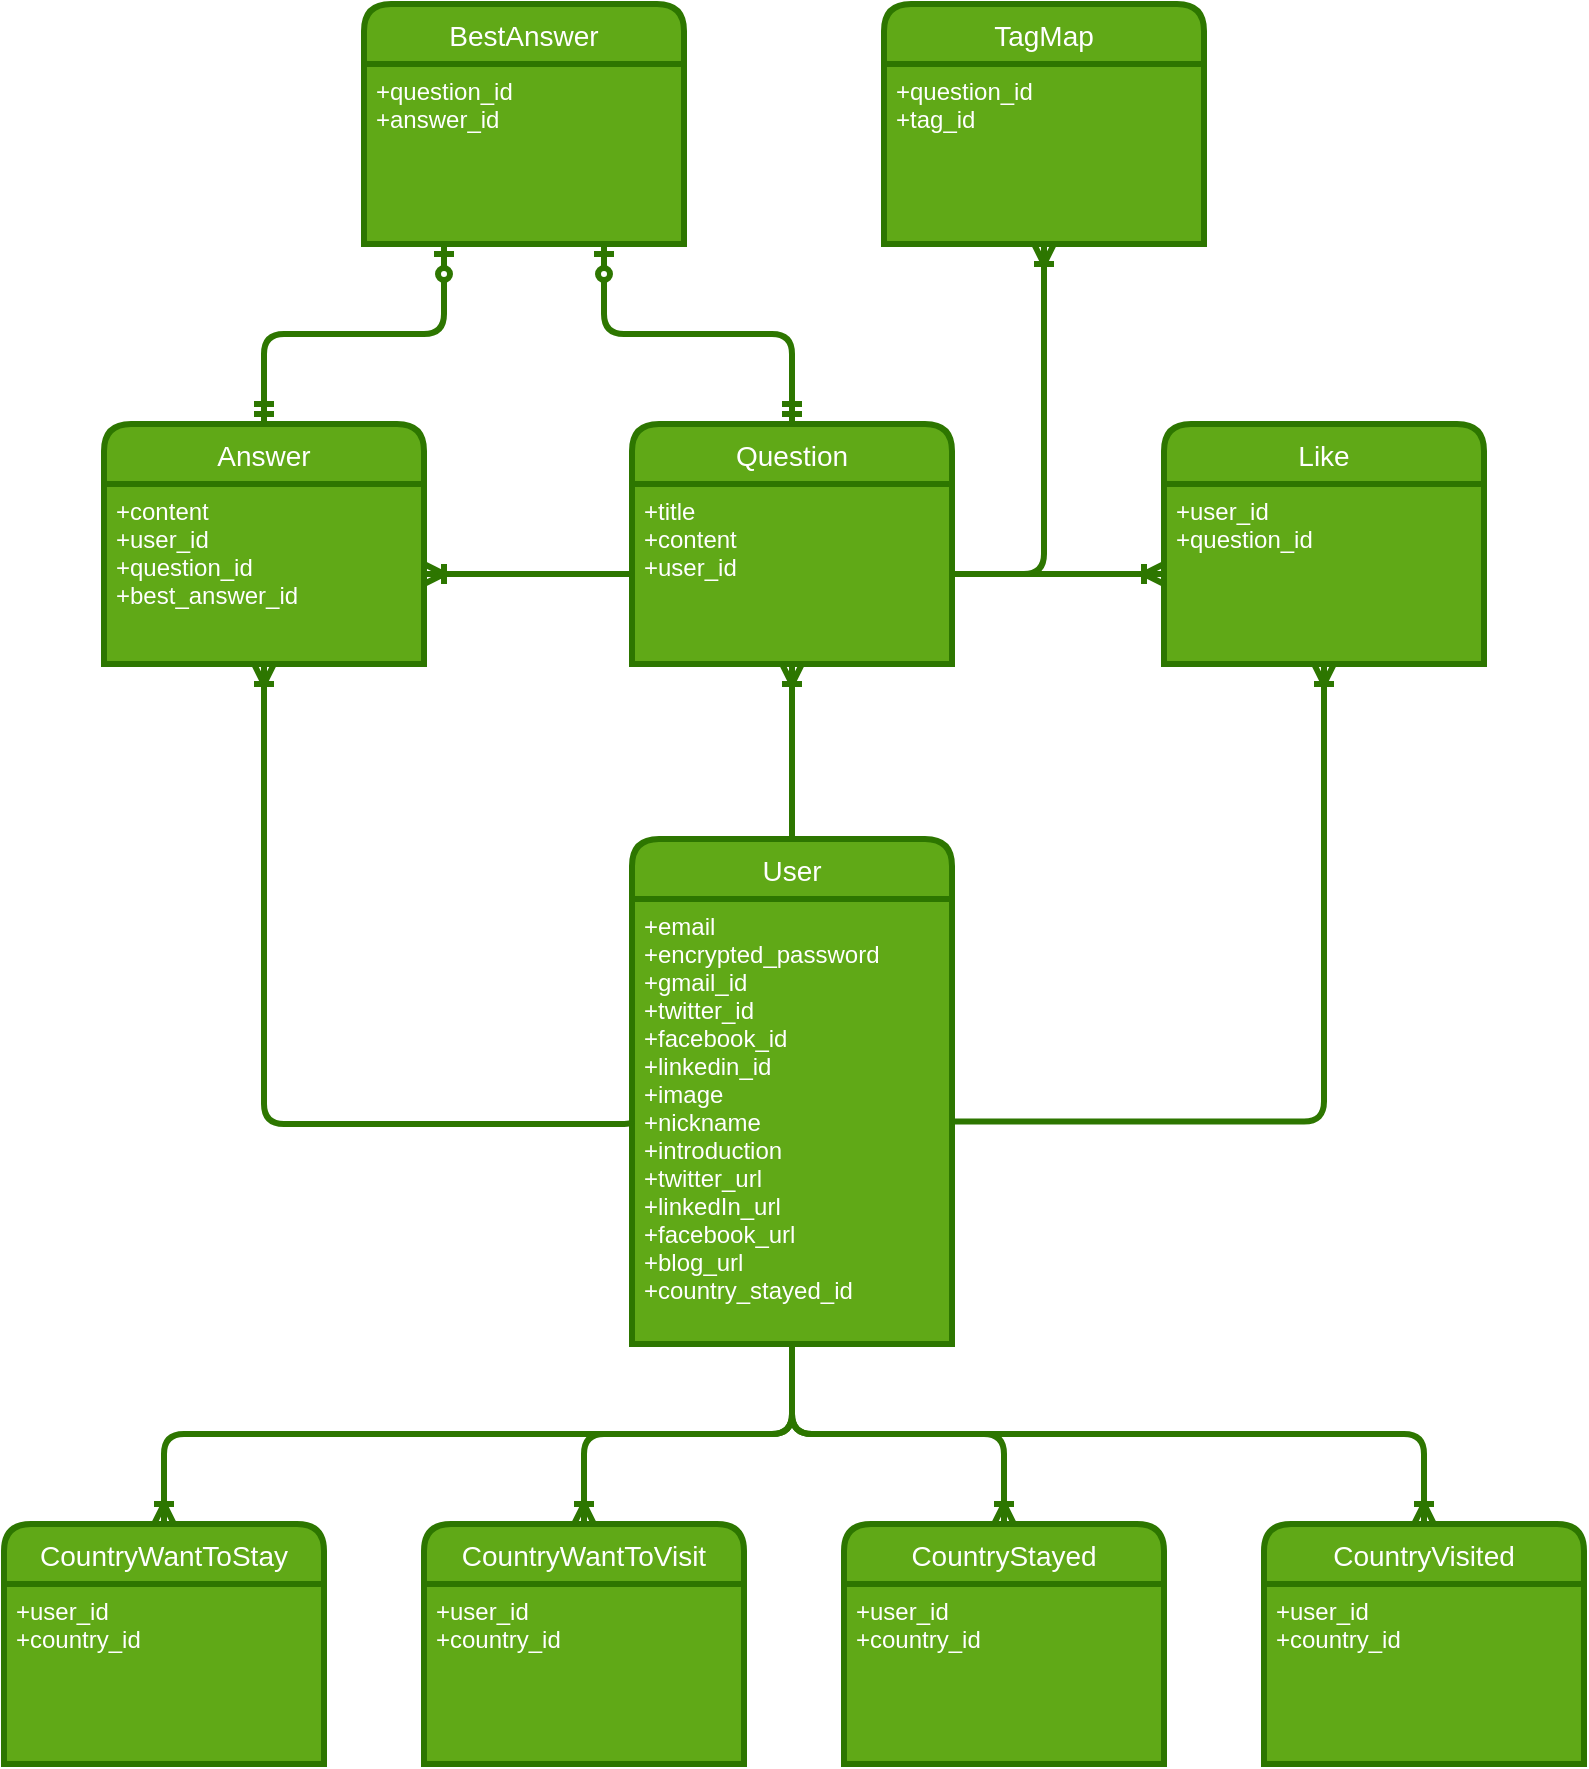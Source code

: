 <mxfile>
    <diagram id="qiUmzleVxSyFEGh_qLQs" name="ER図">
        <mxGraphModel dx="824" dy="663" grid="1" gridSize="10" guides="1" tooltips="1" connect="1" arrows="1" fold="1" page="1" pageScale="1" pageWidth="827" pageHeight="1169" background="#ffffff" math="0" shadow="0">
            <root>
                <mxCell id="0"/>
                <mxCell id="1" parent="0"/>
                <mxCell id="2" value="User" style="swimlane;childLayout=stackLayout;horizontal=1;startSize=30;horizontalStack=0;rounded=1;fontSize=14;fontStyle=0;strokeWidth=3;resizeParent=0;resizeLast=1;shadow=0;align=center;fillColor=#60a917;fontColor=#ffffff;strokeColor=#2D7600;" parent="1" vertex="1">
                    <mxGeometry x="334" y="487.5" width="160" height="252.5" as="geometry"/>
                </mxCell>
                <mxCell id="3" value="+email&#10;+encrypted_password&#10;+gmail_id&#10;+twitter_id&#10;+facebook_id&#10;+linkedin_id&#10;+image&#10;+nickname&#10;+introduction&#10;+twitter_url&#10;+linkedIn_url&#10;+facebook_url&#10;+blog_url&#10;+country_stayed_id&#10;" style="align=left;strokeColor=#2D7600;fillColor=#60a917;spacingLeft=4;fontSize=12;verticalAlign=top;resizable=0;rotatable=0;part=1;fontColor=#ffffff;strokeWidth=3;" parent="2" vertex="1">
                    <mxGeometry y="30" width="160" height="222.5" as="geometry"/>
                </mxCell>
                <mxCell id="4" value="Like" style="swimlane;childLayout=stackLayout;horizontal=1;startSize=30;horizontalStack=0;rounded=1;fontSize=14;fontStyle=0;strokeWidth=3;resizeParent=0;resizeLast=1;shadow=0;align=center;fillColor=#60a917;fontColor=#ffffff;strokeColor=#2D7600;" parent="1" vertex="1">
                    <mxGeometry x="600" y="280" width="160" height="120" as="geometry"/>
                </mxCell>
                <mxCell id="5" value="+user_id&#10;+question_id&#10;" style="align=left;strokeColor=#2D7600;fillColor=#60a917;spacingLeft=4;fontSize=12;verticalAlign=top;resizable=0;rotatable=0;part=1;fontColor=#ffffff;strokeWidth=3;" parent="4" vertex="1">
                    <mxGeometry y="30" width="160" height="90" as="geometry"/>
                </mxCell>
                <mxCell id="6" value="Question" style="swimlane;childLayout=stackLayout;horizontal=1;startSize=30;horizontalStack=0;rounded=1;fontSize=14;fontStyle=0;strokeWidth=3;resizeParent=0;resizeLast=1;shadow=0;align=center;fillColor=#60a917;fontColor=#ffffff;strokeColor=#2D7600;" parent="1" vertex="1">
                    <mxGeometry x="334" y="280" width="160" height="120" as="geometry"/>
                </mxCell>
                <mxCell id="7" value="+title&#10;+content&#10;+user_id" style="align=left;strokeColor=#2D7600;fillColor=#60a917;spacingLeft=4;fontSize=12;verticalAlign=top;resizable=0;rotatable=0;part=1;fontColor=#ffffff;strokeWidth=3;" parent="6" vertex="1">
                    <mxGeometry y="30" width="160" height="90" as="geometry"/>
                </mxCell>
                <mxCell id="8" value="Answer" style="swimlane;childLayout=stackLayout;horizontal=1;startSize=30;horizontalStack=0;rounded=1;fontSize=14;fontStyle=0;strokeWidth=3;resizeParent=0;resizeLast=1;shadow=0;align=center;fillColor=#60a917;fontColor=#ffffff;strokeColor=#2D7600;" parent="1" vertex="1">
                    <mxGeometry x="70" y="280" width="160" height="120" as="geometry"/>
                </mxCell>
                <mxCell id="9" value="+content&#10;+user_id&#10;+question_id&#10;+best_answer_id" style="align=left;strokeColor=#2D7600;fillColor=#60a917;spacingLeft=4;fontSize=12;verticalAlign=top;resizable=0;rotatable=0;part=1;fontColor=#ffffff;strokeWidth=3;" parent="8" vertex="1">
                    <mxGeometry y="30" width="160" height="90" as="geometry"/>
                </mxCell>
                <mxCell id="10" value="CountryVisited" style="swimlane;childLayout=stackLayout;horizontal=1;startSize=30;horizontalStack=0;rounded=1;fontSize=14;fontStyle=0;strokeWidth=3;resizeParent=0;resizeLast=1;shadow=0;align=center;fillColor=#60a917;fontColor=#ffffff;strokeColor=#2D7600;" parent="1" vertex="1">
                    <mxGeometry x="650" y="830" width="160" height="120" as="geometry"/>
                </mxCell>
                <mxCell id="11" value="+user_id&#10;+country_id" style="align=left;strokeColor=#2D7600;fillColor=#60a917;spacingLeft=4;fontSize=12;verticalAlign=top;resizable=0;rotatable=0;part=1;fontColor=#ffffff;strokeWidth=3;" parent="10" vertex="1">
                    <mxGeometry y="30" width="160" height="90" as="geometry"/>
                </mxCell>
                <mxCell id="12" value="CountryStayed" style="swimlane;childLayout=stackLayout;horizontal=1;startSize=30;horizontalStack=0;rounded=1;fontSize=14;fontStyle=0;strokeWidth=3;resizeParent=0;resizeLast=1;shadow=0;align=center;fillColor=#60a917;fontColor=#ffffff;strokeColor=#2D7600;" parent="1" vertex="1">
                    <mxGeometry x="440" y="830" width="160" height="120" as="geometry"/>
                </mxCell>
                <mxCell id="13" value="+user_id&#10;+country_id" style="align=left;strokeColor=#2D7600;fillColor=#60a917;spacingLeft=4;fontSize=12;verticalAlign=top;resizable=0;rotatable=0;part=1;fontColor=#ffffff;strokeWidth=3;" parent="12" vertex="1">
                    <mxGeometry y="30" width="160" height="90" as="geometry"/>
                </mxCell>
                <mxCell id="15" value="CountryWantToStay" style="swimlane;childLayout=stackLayout;horizontal=1;startSize=30;horizontalStack=0;rounded=1;fontSize=14;fontStyle=0;strokeWidth=3;resizeParent=0;resizeLast=1;shadow=0;align=center;fillColor=#60a917;fontColor=#ffffff;strokeColor=#2D7600;" parent="1" vertex="1">
                    <mxGeometry x="20" y="830" width="160" height="120" as="geometry"/>
                </mxCell>
                <mxCell id="16" value="+user_id&#10;+country_id" style="align=left;strokeColor=#2D7600;fillColor=#60a917;spacingLeft=4;fontSize=12;verticalAlign=top;resizable=0;rotatable=0;part=1;fontColor=#ffffff;strokeWidth=3;" parent="15" vertex="1">
                    <mxGeometry y="30" width="160" height="90" as="geometry"/>
                </mxCell>
                <mxCell id="17" value="TagMap" style="swimlane;childLayout=stackLayout;horizontal=1;startSize=30;horizontalStack=0;rounded=1;fontSize=14;fontStyle=0;strokeWidth=3;resizeParent=0;resizeLast=1;shadow=0;align=center;fillColor=#60a917;fontColor=#ffffff;strokeColor=#2D7600;" parent="1" vertex="1">
                    <mxGeometry x="460" y="70" width="160" height="120" as="geometry"/>
                </mxCell>
                <mxCell id="18" value="+question_id&#10;+tag_id" style="align=left;strokeColor=#2D7600;fillColor=#60a917;spacingLeft=4;fontSize=12;verticalAlign=top;resizable=0;rotatable=0;part=1;fontColor=#ffffff;strokeWidth=3;" parent="17" vertex="1">
                    <mxGeometry y="30" width="160" height="90" as="geometry"/>
                </mxCell>
                <mxCell id="20" value="" style="edgeStyle=entityRelationEdgeStyle;fontSize=12;html=1;endArrow=ERoneToMany;exitX=1;exitY=0.5;exitDx=0;exitDy=0;entryX=0;entryY=0.5;entryDx=0;entryDy=0;fillColor=#60a917;strokeColor=#2D7600;strokeWidth=3;" parent="1" source="7" target="5" edge="1">
                    <mxGeometry width="100" height="100" relative="1" as="geometry">
                        <mxPoint x="470" y="480" as="sourcePoint"/>
                        <mxPoint x="570" y="380" as="targetPoint"/>
                    </mxGeometry>
                </mxCell>
                <mxCell id="21" value="" style="edgeStyle=orthogonalEdgeStyle;fontSize=12;html=1;endArrow=ERoneToMany;exitX=1;exitY=0.5;exitDx=0;exitDy=0;entryX=0.5;entryY=1;entryDx=0;entryDy=0;fillColor=#60a917;strokeColor=#2D7600;strokeWidth=3;" parent="1" source="3" target="5" edge="1">
                    <mxGeometry width="100" height="100" relative="1" as="geometry">
                        <mxPoint x="530" y="520" as="sourcePoint"/>
                        <mxPoint x="636" y="520" as="targetPoint"/>
                    </mxGeometry>
                </mxCell>
                <mxCell id="25" value="" style="fontSize=12;html=1;endArrow=ERoneToMany;exitX=0.5;exitY=0;exitDx=0;exitDy=0;entryX=0.5;entryY=1;entryDx=0;entryDy=0;fillColor=#60a917;strokeColor=#2D7600;strokeWidth=3;" parent="1" source="2" target="6" edge="1">
                    <mxGeometry width="100" height="100" relative="1" as="geometry">
                        <mxPoint x="544" y="405" as="sourcePoint"/>
                        <mxPoint x="650" y="405" as="targetPoint"/>
                    </mxGeometry>
                </mxCell>
                <mxCell id="26" value="" style="fontSize=12;html=1;endArrow=ERoneToMany;exitX=1;exitY=0.5;exitDx=0;exitDy=0;entryX=0.5;entryY=1;entryDx=0;entryDy=0;fillColor=#60a917;strokeColor=#2D7600;strokeWidth=3;edgeStyle=orthogonalEdgeStyle;" parent="1" source="7" target="18" edge="1">
                    <mxGeometry width="100" height="100" relative="1" as="geometry">
                        <mxPoint x="210" y="450" as="sourcePoint"/>
                        <mxPoint x="316" y="450" as="targetPoint"/>
                    </mxGeometry>
                </mxCell>
                <mxCell id="28" value="CountryWantToVisit" style="swimlane;childLayout=stackLayout;horizontal=1;startSize=30;horizontalStack=0;rounded=1;fontSize=14;fontStyle=0;strokeWidth=3;resizeParent=0;resizeLast=1;shadow=0;align=center;fillColor=#60a917;fontColor=#ffffff;strokeColor=#2D7600;" parent="1" vertex="1">
                    <mxGeometry x="230" y="830" width="160" height="120" as="geometry"/>
                </mxCell>
                <mxCell id="29" value="+user_id&#10;+country_id" style="align=left;strokeColor=#2D7600;fillColor=#60a917;spacingLeft=4;fontSize=12;verticalAlign=top;resizable=0;rotatable=0;part=1;fontColor=#ffffff;strokeWidth=3;" parent="28" vertex="1">
                    <mxGeometry y="30" width="160" height="90" as="geometry"/>
                </mxCell>
                <mxCell id="1zGDtQeFoRppfN-MJXGJ-34" value="" style="edgeStyle=entityRelationEdgeStyle;fontSize=12;html=1;endArrow=ERoneToMany;entryX=1;entryY=0.5;entryDx=0;entryDy=0;fillColor=#60a917;strokeColor=#2D7600;strokeWidth=3;exitX=0;exitY=0.5;exitDx=0;exitDy=0;" edge="1" parent="1" source="7" target="9">
                    <mxGeometry width="100" height="100" relative="1" as="geometry">
                        <mxPoint x="270" y="390" as="sourcePoint"/>
                        <mxPoint x="610" y="365" as="targetPoint"/>
                    </mxGeometry>
                </mxCell>
                <mxCell id="1zGDtQeFoRppfN-MJXGJ-36" value="BestAnswer" style="swimlane;childLayout=stackLayout;horizontal=1;startSize=30;horizontalStack=0;rounded=1;fontSize=14;fontStyle=0;strokeWidth=3;resizeParent=0;resizeLast=1;shadow=0;align=center;fillColor=#60a917;fontColor=#ffffff;strokeColor=#2D7600;" vertex="1" parent="1">
                    <mxGeometry x="200" y="70" width="160" height="120" as="geometry"/>
                </mxCell>
                <mxCell id="1zGDtQeFoRppfN-MJXGJ-37" value="+question_id&#10;+answer_id" style="align=left;strokeColor=#2D7600;fillColor=#60a917;spacingLeft=4;fontSize=12;verticalAlign=top;resizable=0;rotatable=0;part=1;fontColor=#ffffff;strokeWidth=3;" vertex="1" parent="1zGDtQeFoRppfN-MJXGJ-36">
                    <mxGeometry y="30" width="160" height="90" as="geometry"/>
                </mxCell>
                <mxCell id="1zGDtQeFoRppfN-MJXGJ-41" value="" style="edgeStyle=orthogonalEdgeStyle;fontSize=12;html=1;endArrow=ERzeroToOne;startArrow=ERmandOne;strokeColor=#2D7600;strokeWidth=3;entryX=0.25;entryY=1;entryDx=0;entryDy=0;exitX=0.5;exitY=0;exitDx=0;exitDy=0;endFill=0;" edge="1" parent="1" source="8" target="1zGDtQeFoRppfN-MJXGJ-37">
                    <mxGeometry width="100" height="100" relative="1" as="geometry">
                        <mxPoint x="250" y="320" as="sourcePoint"/>
                        <mxPoint x="350" y="220" as="targetPoint"/>
                    </mxGeometry>
                </mxCell>
                <mxCell id="1zGDtQeFoRppfN-MJXGJ-42" value="" style="edgeStyle=orthogonalEdgeStyle;fontSize=12;html=1;endArrow=ERzeroToOne;startArrow=ERmandOne;strokeColor=#2D7600;strokeWidth=3;entryX=0.75;entryY=1;entryDx=0;entryDy=0;exitX=0.5;exitY=0;exitDx=0;exitDy=0;endFill=0;" edge="1" parent="1" source="6" target="1zGDtQeFoRppfN-MJXGJ-36">
                    <mxGeometry width="100" height="100" relative="1" as="geometry">
                        <mxPoint x="160" y="290.0" as="sourcePoint"/>
                        <mxPoint x="250" y="200.0" as="targetPoint"/>
                    </mxGeometry>
                </mxCell>
                <mxCell id="1zGDtQeFoRppfN-MJXGJ-43" value="" style="fontSize=12;html=1;endArrow=ERoneToMany;entryX=0.5;entryY=1;entryDx=0;entryDy=0;fillColor=#60a917;strokeColor=#2D7600;strokeWidth=3;edgeStyle=orthogonalEdgeStyle;exitX=0;exitY=0.5;exitDx=0;exitDy=0;" edge="1" parent="1" source="3" target="8">
                    <mxGeometry width="100" height="100" relative="1" as="geometry">
                        <mxPoint x="270" y="550" as="sourcePoint"/>
                        <mxPoint x="424" y="410" as="targetPoint"/>
                        <Array as="points">
                            <mxPoint x="334" y="630"/>
                            <mxPoint x="150" y="630"/>
                        </Array>
                    </mxGeometry>
                </mxCell>
                <mxCell id="1zGDtQeFoRppfN-MJXGJ-45" value="" style="fontSize=12;html=1;endArrow=ERoneToMany;exitX=0.5;exitY=1;exitDx=0;exitDy=0;fillColor=#60a917;strokeColor=#2D7600;strokeWidth=3;entryX=0.5;entryY=0;entryDx=0;entryDy=0;edgeStyle=orthogonalEdgeStyle;" edge="1" parent="1" source="2" target="15">
                    <mxGeometry width="100" height="100" relative="1" as="geometry">
                        <mxPoint x="424" y="767.5" as="sourcePoint"/>
                        <mxPoint x="414" y="800" as="targetPoint"/>
                    </mxGeometry>
                </mxCell>
                <mxCell id="1zGDtQeFoRppfN-MJXGJ-46" value="" style="fontSize=12;html=1;endArrow=ERoneToMany;exitX=0.5;exitY=1;exitDx=0;exitDy=0;fillColor=#60a917;strokeColor=#2D7600;strokeWidth=3;entryX=0.5;entryY=0;entryDx=0;entryDy=0;edgeStyle=orthogonalEdgeStyle;" edge="1" parent="1" source="3" target="10">
                    <mxGeometry width="100" height="100" relative="1" as="geometry">
                        <mxPoint x="424" y="750" as="sourcePoint"/>
                        <mxPoint x="110" y="840" as="targetPoint"/>
                    </mxGeometry>
                </mxCell>
                <mxCell id="1zGDtQeFoRppfN-MJXGJ-47" value="" style="fontSize=12;html=1;endArrow=ERoneToMany;exitX=0.5;exitY=1;exitDx=0;exitDy=0;fillColor=#60a917;strokeColor=#2D7600;strokeWidth=3;entryX=0.5;entryY=0;entryDx=0;entryDy=0;edgeStyle=orthogonalEdgeStyle;" edge="1" parent="1" source="3" target="12">
                    <mxGeometry width="100" height="100" relative="1" as="geometry">
                        <mxPoint x="424" y="750" as="sourcePoint"/>
                        <mxPoint x="740" y="840" as="targetPoint"/>
                    </mxGeometry>
                </mxCell>
                <mxCell id="1zGDtQeFoRppfN-MJXGJ-48" value="" style="fontSize=12;html=1;endArrow=ERoneToMany;exitX=0.5;exitY=1;exitDx=0;exitDy=0;fillColor=#60a917;strokeColor=#2D7600;strokeWidth=3;entryX=0.5;entryY=0;entryDx=0;entryDy=0;edgeStyle=orthogonalEdgeStyle;" edge="1" parent="1" source="3" target="28">
                    <mxGeometry width="100" height="100" relative="1" as="geometry">
                        <mxPoint x="424" y="750" as="sourcePoint"/>
                        <mxPoint x="530" y="840" as="targetPoint"/>
                    </mxGeometry>
                </mxCell>
            </root>
        </mxGraphModel>
    </diagram>
    <diagram id="0szNG2PXr4jZHRRXtkpP" name="画面遷移図">
        <mxGraphModel dx="659" dy="530" grid="1" gridSize="10" guides="1" tooltips="1" connect="1" arrows="1" fold="1" page="1" pageScale="1" pageWidth="827" pageHeight="1169" background="#FFFFFF" math="0" shadow="0">
            <root>
                <mxCell id="Dq4IX0JewHw1KgRx_MD5-0"/>
                <mxCell id="Dq4IX0JewHw1KgRx_MD5-1" parent="Dq4IX0JewHw1KgRx_MD5-0"/>
                <mxCell id="-RGdga0m6GdhxUIzjlZt-9" style="edgeStyle=orthogonalEdgeStyle;html=1;exitX=1;exitY=0.5;exitDx=0;exitDy=0;entryX=0;entryY=0.5;entryDx=0;entryDy=0;fontColor=#000000;endArrow=none;endFill=0;strokeColor=#666666;strokeWidth=2;" edge="1" parent="Dq4IX0JewHw1KgRx_MD5-1" source="-RGdga0m6GdhxUIzjlZt-0" target="-RGdga0m6GdhxUIzjlZt-1">
                    <mxGeometry relative="1" as="geometry"/>
                </mxCell>
                <mxCell id="-RGdga0m6GdhxUIzjlZt-0" value="&lt;font color=&quot;#000000&quot;&gt;トップページ&lt;/font&gt;" style="rounded=1;whiteSpace=wrap;html=1;fillColor=#CCCCCC;strokeColor=#000000;" vertex="1" parent="Dq4IX0JewHw1KgRx_MD5-1">
                    <mxGeometry x="30" y="40" width="90" height="40" as="geometry"/>
                </mxCell>
                <mxCell id="-RGdga0m6GdhxUIzjlZt-1" value="&lt;font color=&quot;#000000&quot;&gt;ユーザーログインページ&lt;/font&gt;" style="rounded=1;whiteSpace=wrap;html=1;fillColor=#CCCCCC;strokeColor=#000000;" vertex="1" parent="Dq4IX0JewHw1KgRx_MD5-1">
                    <mxGeometry x="180" y="40" width="140" height="40" as="geometry"/>
                </mxCell>
                <mxCell id="-RGdga0m6GdhxUIzjlZt-5" value="&lt;font color=&quot;#000000&quot;&gt;ユーザー新規登録ページ&lt;/font&gt;" style="rounded=1;whiteSpace=wrap;html=1;fillColor=#CCCCCC;strokeColor=#000000;" vertex="1" parent="Dq4IX0JewHw1KgRx_MD5-1">
                    <mxGeometry x="180" y="110" width="140" height="40" as="geometry"/>
                </mxCell>
                <mxCell id="-RGdga0m6GdhxUIzjlZt-6" value="&lt;font color=&quot;#000000&quot;&gt;ユーザーマイページ&lt;/font&gt;" style="rounded=1;whiteSpace=wrap;html=1;fillColor=#CCCCCC;strokeColor=#000000;" vertex="1" parent="Dq4IX0JewHw1KgRx_MD5-1">
                    <mxGeometry x="180" y="180" width="140" height="40" as="geometry"/>
                </mxCell>
                <mxCell id="-RGdga0m6GdhxUIzjlZt-7" value="&lt;font color=&quot;#000000&quot;&gt;質問投稿ページ&lt;/font&gt;" style="rounded=1;whiteSpace=wrap;html=1;fillColor=#CCCCCC;strokeColor=#000000;" vertex="1" parent="Dq4IX0JewHw1KgRx_MD5-1">
                    <mxGeometry x="180" y="250" width="140" height="40" as="geometry"/>
                </mxCell>
                <mxCell id="-RGdga0m6GdhxUIzjlZt-8" value="&lt;font color=&quot;#000000&quot;&gt;質問詳細ページ&lt;/font&gt;" style="rounded=1;whiteSpace=wrap;html=1;fillColor=#CCCCCC;strokeColor=#000000;" vertex="1" parent="Dq4IX0JewHw1KgRx_MD5-1">
                    <mxGeometry x="180" y="320" width="140" height="40" as="geometry"/>
                </mxCell>
                <mxCell id="-RGdga0m6GdhxUIzjlZt-10" style="edgeStyle=orthogonalEdgeStyle;html=1;exitX=1;exitY=0.5;exitDx=0;exitDy=0;entryX=0;entryY=0.5;entryDx=0;entryDy=0;fontColor=#000000;endArrow=none;endFill=0;strokeColor=#666666;strokeWidth=2;" edge="1" parent="Dq4IX0JewHw1KgRx_MD5-1" source="-RGdga0m6GdhxUIzjlZt-0" target="-RGdga0m6GdhxUIzjlZt-8">
                    <mxGeometry relative="1" as="geometry">
                        <mxPoint x="130" y="70" as="sourcePoint"/>
                        <mxPoint x="190" y="70" as="targetPoint"/>
                    </mxGeometry>
                </mxCell>
                <mxCell id="-RGdga0m6GdhxUIzjlZt-11" style="edgeStyle=orthogonalEdgeStyle;html=1;exitX=1;exitY=0.5;exitDx=0;exitDy=0;entryX=0;entryY=0.5;entryDx=0;entryDy=0;fontColor=#000000;endArrow=none;endFill=0;strokeColor=#666666;strokeWidth=2;" edge="1" parent="Dq4IX0JewHw1KgRx_MD5-1" source="-RGdga0m6GdhxUIzjlZt-0" target="-RGdga0m6GdhxUIzjlZt-5">
                    <mxGeometry relative="1" as="geometry">
                        <mxPoint x="130" y="70" as="sourcePoint"/>
                        <mxPoint x="190" y="350" as="targetPoint"/>
                    </mxGeometry>
                </mxCell>
                <mxCell id="-RGdga0m6GdhxUIzjlZt-12" style="edgeStyle=orthogonalEdgeStyle;html=1;exitX=1;exitY=0.5;exitDx=0;exitDy=0;entryX=0;entryY=0.5;entryDx=0;entryDy=0;fontColor=#000000;endArrow=none;endFill=0;strokeColor=#666666;strokeWidth=2;" edge="1" parent="Dq4IX0JewHw1KgRx_MD5-1" source="-RGdga0m6GdhxUIzjlZt-0" target="-RGdga0m6GdhxUIzjlZt-6">
                    <mxGeometry relative="1" as="geometry">
                        <mxPoint x="130" y="70" as="sourcePoint"/>
                        <mxPoint x="190" y="140" as="targetPoint"/>
                    </mxGeometry>
                </mxCell>
                <mxCell id="-RGdga0m6GdhxUIzjlZt-13" style="edgeStyle=orthogonalEdgeStyle;html=1;exitX=1;exitY=0.5;exitDx=0;exitDy=0;entryX=0;entryY=0.5;entryDx=0;entryDy=0;fontColor=#000000;endArrow=none;endFill=0;strokeColor=#666666;strokeWidth=2;" edge="1" parent="Dq4IX0JewHw1KgRx_MD5-1" source="-RGdga0m6GdhxUIzjlZt-0" target="-RGdga0m6GdhxUIzjlZt-7">
                    <mxGeometry relative="1" as="geometry">
                        <mxPoint x="140" y="80" as="sourcePoint"/>
                        <mxPoint x="200" y="150" as="targetPoint"/>
                    </mxGeometry>
                </mxCell>
                <mxCell id="-RGdga0m6GdhxUIzjlZt-14" value="&lt;font color=&quot;#000000&quot;&gt;質問編集ページ&lt;/font&gt;" style="rounded=1;whiteSpace=wrap;html=1;fillColor=#CCCCCC;strokeColor=#000000;" vertex="1" parent="Dq4IX0JewHw1KgRx_MD5-1">
                    <mxGeometry x="380" y="280" width="140" height="40" as="geometry"/>
                </mxCell>
                <mxCell id="-RGdga0m6GdhxUIzjlZt-15" value="&lt;font color=&quot;#000000&quot;&gt;回答編集ページ&lt;/font&gt;" style="rounded=1;whiteSpace=wrap;html=1;fillColor=#CCCCCC;strokeColor=#000000;" vertex="1" parent="Dq4IX0JewHw1KgRx_MD5-1">
                    <mxGeometry x="380" y="360" width="140" height="40" as="geometry"/>
                </mxCell>
                <mxCell id="-RGdga0m6GdhxUIzjlZt-16" value="&lt;font color=&quot;#000000&quot;&gt;プロフィール編集ページ&lt;/font&gt;" style="rounded=1;whiteSpace=wrap;html=1;fillColor=#CCCCCC;strokeColor=#000000;" vertex="1" parent="Dq4IX0JewHw1KgRx_MD5-1">
                    <mxGeometry x="380" y="140" width="140" height="40" as="geometry"/>
                </mxCell>
                <mxCell id="-RGdga0m6GdhxUIzjlZt-17" style="edgeStyle=orthogonalEdgeStyle;html=1;exitX=1;exitY=0.5;exitDx=0;exitDy=0;entryX=0;entryY=0.5;entryDx=0;entryDy=0;fontColor=#000000;endArrow=none;endFill=0;strokeColor=#666666;strokeWidth=2;" edge="1" parent="Dq4IX0JewHw1KgRx_MD5-1" source="-RGdga0m6GdhxUIzjlZt-6" target="-RGdga0m6GdhxUIzjlZt-16">
                    <mxGeometry relative="1" as="geometry">
                        <mxPoint x="320" y="199.5" as="sourcePoint"/>
                        <mxPoint x="380" y="199.5" as="targetPoint"/>
                    </mxGeometry>
                </mxCell>
                <mxCell id="-RGdga0m6GdhxUIzjlZt-19" style="edgeStyle=orthogonalEdgeStyle;html=1;exitX=1;exitY=0.5;exitDx=0;exitDy=0;entryX=0;entryY=0.5;entryDx=0;entryDy=0;fontColor=#000000;endArrow=none;endFill=0;strokeColor=#666666;strokeWidth=2;" edge="1" parent="Dq4IX0JewHw1KgRx_MD5-1" source="-RGdga0m6GdhxUIzjlZt-8" target="-RGdga0m6GdhxUIzjlZt-14">
                    <mxGeometry relative="1" as="geometry">
                        <mxPoint x="330" y="210" as="sourcePoint"/>
                        <mxPoint x="390" y="210" as="targetPoint"/>
                    </mxGeometry>
                </mxCell>
                <mxCell id="-RGdga0m6GdhxUIzjlZt-20" style="edgeStyle=orthogonalEdgeStyle;html=1;exitX=1;exitY=0.5;exitDx=0;exitDy=0;entryX=0;entryY=0.5;entryDx=0;entryDy=0;fontColor=#000000;endArrow=none;endFill=0;strokeColor=#666666;strokeWidth=2;" edge="1" parent="Dq4IX0JewHw1KgRx_MD5-1" source="-RGdga0m6GdhxUIzjlZt-8" target="-RGdga0m6GdhxUIzjlZt-15">
                    <mxGeometry relative="1" as="geometry">
                        <mxPoint x="340" y="220" as="sourcePoint"/>
                        <mxPoint x="400" y="220" as="targetPoint"/>
                    </mxGeometry>
                </mxCell>
                <mxCell id="-RGdga0m6GdhxUIzjlZt-21" value="&lt;font color=&quot;#000000&quot;&gt;外部リンク&lt;/font&gt;" style="rounded=1;whiteSpace=wrap;html=1;fillColor=#CCCCCC;strokeColor=#000000;" vertex="1" parent="Dq4IX0JewHw1KgRx_MD5-1">
                    <mxGeometry x="380" y="220" width="140" height="40" as="geometry"/>
                </mxCell>
                <mxCell id="-RGdga0m6GdhxUIzjlZt-22" style="edgeStyle=orthogonalEdgeStyle;html=1;exitX=1;exitY=0.5;exitDx=0;exitDy=0;entryX=0;entryY=0.5;entryDx=0;entryDy=0;fontColor=#000000;endArrow=none;endFill=0;strokeColor=#666666;strokeWidth=2;" edge="1" parent="Dq4IX0JewHw1KgRx_MD5-1" source="-RGdga0m6GdhxUIzjlZt-6" target="-RGdga0m6GdhxUIzjlZt-21">
                    <mxGeometry relative="1" as="geometry">
                        <mxPoint x="330" y="210" as="sourcePoint"/>
                        <mxPoint x="390" y="170" as="targetPoint"/>
                    </mxGeometry>
                </mxCell>
                <mxCell id="QdEcp6mX-1oGt30GD8Se-0" value="&lt;font color=&quot;#000000&quot;&gt;世界マップページ&lt;/font&gt;" style="rounded=1;whiteSpace=wrap;html=1;fillColor=#CCCCCC;strokeColor=#000000;" vertex="1" parent="Dq4IX0JewHw1KgRx_MD5-1">
                    <mxGeometry x="180" y="390" width="140" height="40" as="geometry"/>
                </mxCell>
                <mxCell id="QdEcp6mX-1oGt30GD8Se-1" value="&lt;font color=&quot;#000000&quot;&gt;国詳細ページ&lt;/font&gt;" style="rounded=1;whiteSpace=wrap;html=1;fillColor=#CCCCCC;strokeColor=#000000;" vertex="1" parent="Dq4IX0JewHw1KgRx_MD5-1">
                    <mxGeometry x="380" y="440" width="140" height="40" as="geometry"/>
                </mxCell>
                <mxCell id="QdEcp6mX-1oGt30GD8Se-2" style="edgeStyle=orthogonalEdgeStyle;html=1;exitX=1;exitY=0.5;exitDx=0;exitDy=0;entryX=0;entryY=0.5;entryDx=0;entryDy=0;fontColor=#000000;endArrow=none;endFill=0;strokeColor=#666666;strokeWidth=2;" edge="1" parent="Dq4IX0JewHw1KgRx_MD5-1" source="QdEcp6mX-1oGt30GD8Se-0" target="QdEcp6mX-1oGt30GD8Se-1">
                    <mxGeometry relative="1" as="geometry">
                        <mxPoint x="330" y="350" as="sourcePoint"/>
                        <mxPoint x="390" y="390" as="targetPoint"/>
                    </mxGeometry>
                </mxCell>
                <mxCell id="QdEcp6mX-1oGt30GD8Se-3" style="edgeStyle=orthogonalEdgeStyle;html=1;exitX=1;exitY=0.5;exitDx=0;exitDy=0;entryX=0;entryY=0.5;entryDx=0;entryDy=0;fontColor=#000000;endArrow=none;endFill=0;strokeColor=#666666;strokeWidth=2;" edge="1" parent="Dq4IX0JewHw1KgRx_MD5-1" source="-RGdga0m6GdhxUIzjlZt-0" target="QdEcp6mX-1oGt30GD8Se-0">
                    <mxGeometry relative="1" as="geometry">
                        <mxPoint x="130" y="70" as="sourcePoint"/>
                        <mxPoint x="190" y="350" as="targetPoint"/>
                    </mxGeometry>
                </mxCell>
            </root>
        </mxGraphModel>
    </diagram>
</mxfile>